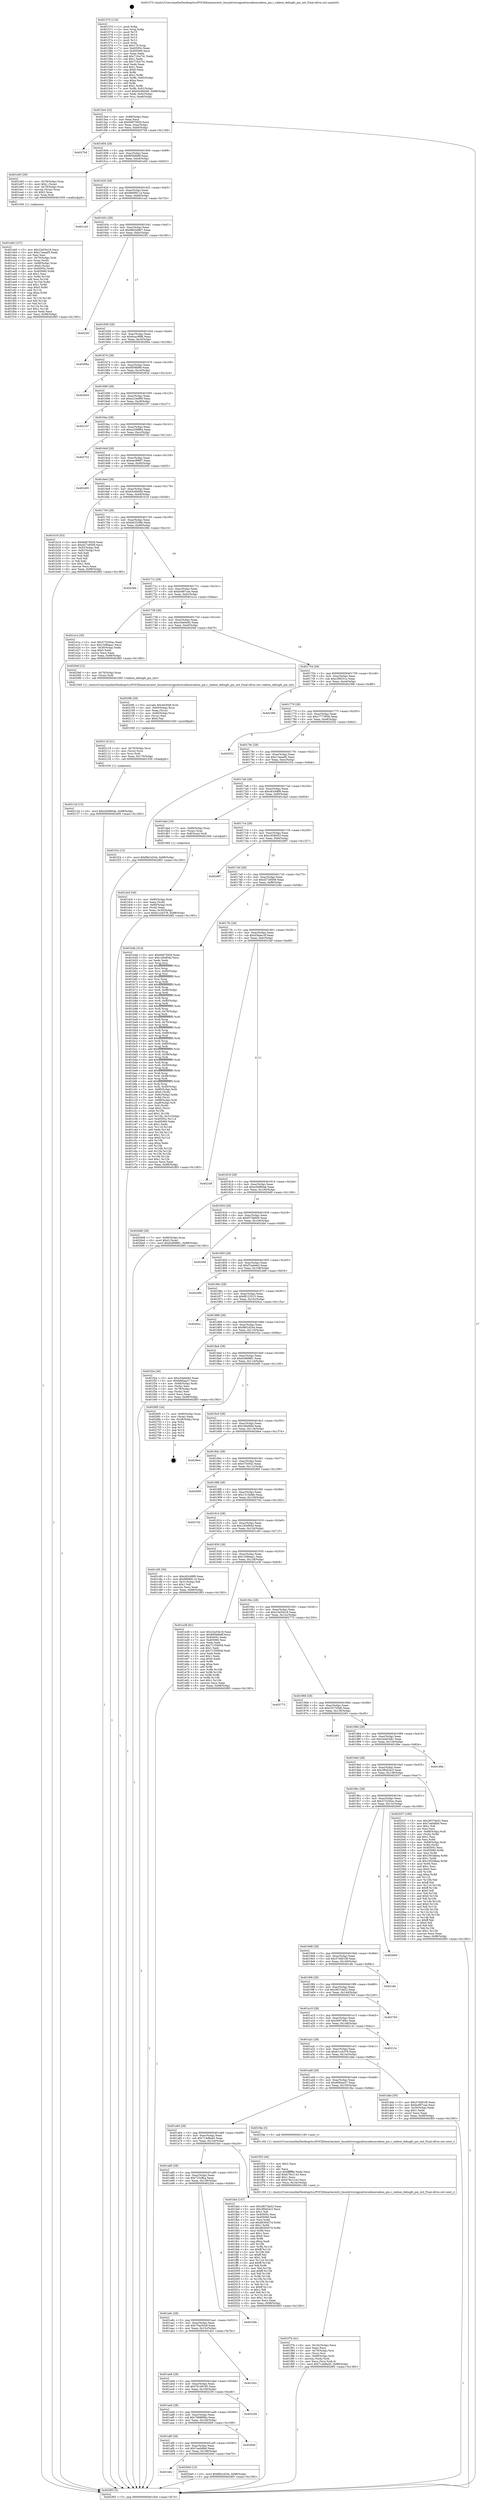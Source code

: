 digraph "0x401570" {
  label = "0x401570 (/mnt/c/Users/mathe/Desktop/tcc/POCII/binaries/extr_linuxdriversgpudrmradeonradeon_pm.c_radeon_debugfs_pm_init_Final-ollvm.out::main(0))"
  labelloc = "t"
  node[shape=record]

  Entry [label="",width=0.3,height=0.3,shape=circle,fillcolor=black,style=filled]
  "0x4015e4" [label="{
     0x4015e4 [32]\l
     | [instrs]\l
     &nbsp;&nbsp;0x4015e4 \<+6\>: mov -0x98(%rbp),%eax\l
     &nbsp;&nbsp;0x4015ea \<+2\>: mov %eax,%ecx\l
     &nbsp;&nbsp;0x4015ec \<+6\>: sub $0x84875929,%ecx\l
     &nbsp;&nbsp;0x4015f2 \<+6\>: mov %eax,-0xac(%rbp)\l
     &nbsp;&nbsp;0x4015f8 \<+6\>: mov %ecx,-0xb0(%rbp)\l
     &nbsp;&nbsp;0x4015fe \<+6\>: je 000000000040270d \<main+0x119d\>\l
  }"]
  "0x40270d" [label="{
     0x40270d\l
  }", style=dashed]
  "0x401604" [label="{
     0x401604 [28]\l
     | [instrs]\l
     &nbsp;&nbsp;0x401604 \<+5\>: jmp 0000000000401609 \<main+0x99\>\l
     &nbsp;&nbsp;0x401609 \<+6\>: mov -0xac(%rbp),%eax\l
     &nbsp;&nbsp;0x40160f \<+5\>: sub $0x895b8b8f,%eax\l
     &nbsp;&nbsp;0x401614 \<+6\>: mov %eax,-0xb4(%rbp)\l
     &nbsp;&nbsp;0x40161a \<+6\>: je 0000000000401e93 \<main+0x923\>\l
  }"]
  Exit [label="",width=0.3,height=0.3,shape=circle,fillcolor=black,style=filled,peripheries=2]
  "0x401e93" [label="{
     0x401e93 [29]\l
     | [instrs]\l
     &nbsp;&nbsp;0x401e93 \<+4\>: mov -0x78(%rbp),%rax\l
     &nbsp;&nbsp;0x401e97 \<+6\>: movl $0x1,(%rax)\l
     &nbsp;&nbsp;0x401e9d \<+4\>: mov -0x78(%rbp),%rax\l
     &nbsp;&nbsp;0x401ea1 \<+3\>: movslq (%rax),%rax\l
     &nbsp;&nbsp;0x401ea4 \<+4\>: shl $0x2,%rax\l
     &nbsp;&nbsp;0x401ea8 \<+3\>: mov %rax,%rdi\l
     &nbsp;&nbsp;0x401eab \<+5\>: call 0000000000401050 \<malloc@plt\>\l
     | [calls]\l
     &nbsp;&nbsp;0x401050 \{1\} (unknown)\l
  }"]
  "0x401620" [label="{
     0x401620 [28]\l
     | [instrs]\l
     &nbsp;&nbsp;0x401620 \<+5\>: jmp 0000000000401625 \<main+0xb5\>\l
     &nbsp;&nbsp;0x401625 \<+6\>: mov -0xac(%rbp),%eax\l
     &nbsp;&nbsp;0x40162b \<+5\>: sub $0x96698114,%eax\l
     &nbsp;&nbsp;0x401630 \<+6\>: mov %eax,-0xb8(%rbp)\l
     &nbsp;&nbsp;0x401636 \<+6\>: je 0000000000401ca3 \<main+0x733\>\l
  }"]
  "0x40212d" [label="{
     0x40212d [15]\l
     | [instrs]\l
     &nbsp;&nbsp;0x40212d \<+10\>: movl $0xe2b960ab,-0x98(%rbp)\l
     &nbsp;&nbsp;0x402137 \<+5\>: jmp 00000000004028f3 \<main+0x1383\>\l
  }"]
  "0x401ca3" [label="{
     0x401ca3\l
  }", style=dashed]
  "0x40163c" [label="{
     0x40163c [28]\l
     | [instrs]\l
     &nbsp;&nbsp;0x40163c \<+5\>: jmp 0000000000401641 \<main+0xd1\>\l
     &nbsp;&nbsp;0x401641 \<+6\>: mov -0xac(%rbp),%eax\l
     &nbsp;&nbsp;0x401647 \<+5\>: sub $0x98d3d907,%eax\l
     &nbsp;&nbsp;0x40164c \<+6\>: mov %eax,-0xbc(%rbp)\l
     &nbsp;&nbsp;0x401652 \<+6\>: je 00000000004025f1 \<main+0x1081\>\l
  }"]
  "0x402118" [label="{
     0x402118 [21]\l
     | [instrs]\l
     &nbsp;&nbsp;0x402118 \<+4\>: mov -0x70(%rbp),%rcx\l
     &nbsp;&nbsp;0x40211c \<+3\>: mov (%rcx),%rcx\l
     &nbsp;&nbsp;0x40211f \<+3\>: mov %rcx,%rdi\l
     &nbsp;&nbsp;0x402122 \<+6\>: mov %eax,-0x170(%rbp)\l
     &nbsp;&nbsp;0x402128 \<+5\>: call 0000000000401030 \<free@plt\>\l
     | [calls]\l
     &nbsp;&nbsp;0x401030 \{1\} (unknown)\l
  }"]
  "0x4025f1" [label="{
     0x4025f1\l
  }", style=dashed]
  "0x401658" [label="{
     0x401658 [28]\l
     | [instrs]\l
     &nbsp;&nbsp;0x401658 \<+5\>: jmp 000000000040165d \<main+0xed\>\l
     &nbsp;&nbsp;0x40165d \<+6\>: mov -0xac(%rbp),%eax\l
     &nbsp;&nbsp;0x401663 \<+5\>: sub $0x9cac9fd8,%eax\l
     &nbsp;&nbsp;0x401668 \<+6\>: mov %eax,-0xc0(%rbp)\l
     &nbsp;&nbsp;0x40166e \<+6\>: je 000000000040266a \<main+0x10fa\>\l
  }"]
  "0x4020fb" [label="{
     0x4020fb [29]\l
     | [instrs]\l
     &nbsp;&nbsp;0x4020fb \<+10\>: movabs $0x4030d6,%rdi\l
     &nbsp;&nbsp;0x402105 \<+4\>: mov -0x60(%rbp),%rcx\l
     &nbsp;&nbsp;0x402109 \<+2\>: mov %eax,(%rcx)\l
     &nbsp;&nbsp;0x40210b \<+4\>: mov -0x60(%rbp),%rcx\l
     &nbsp;&nbsp;0x40210f \<+2\>: mov (%rcx),%esi\l
     &nbsp;&nbsp;0x402111 \<+2\>: mov $0x0,%al\l
     &nbsp;&nbsp;0x402113 \<+5\>: call 0000000000401040 \<printf@plt\>\l
     | [calls]\l
     &nbsp;&nbsp;0x401040 \{1\} (unknown)\l
  }"]
  "0x40266a" [label="{
     0x40266a\l
  }", style=dashed]
  "0x401674" [label="{
     0x401674 [28]\l
     | [instrs]\l
     &nbsp;&nbsp;0x401674 \<+5\>: jmp 0000000000401679 \<main+0x109\>\l
     &nbsp;&nbsp;0x401679 \<+6\>: mov -0xac(%rbp),%eax\l
     &nbsp;&nbsp;0x40167f \<+5\>: sub $0x9f39fd99,%eax\l
     &nbsp;&nbsp;0x401684 \<+6\>: mov %eax,-0xc4(%rbp)\l
     &nbsp;&nbsp;0x40168a \<+6\>: je 0000000000402834 \<main+0x12c4\>\l
  }"]
  "0x401b0c" [label="{
     0x401b0c\l
  }", style=dashed]
  "0x402834" [label="{
     0x402834\l
  }", style=dashed]
  "0x401690" [label="{
     0x401690 [28]\l
     | [instrs]\l
     &nbsp;&nbsp;0x401690 \<+5\>: jmp 0000000000401695 \<main+0x125\>\l
     &nbsp;&nbsp;0x401695 \<+6\>: mov -0xac(%rbp),%eax\l
     &nbsp;&nbsp;0x40169b \<+5\>: sub $0xa21bef99,%eax\l
     &nbsp;&nbsp;0x4016a0 \<+6\>: mov %eax,-0xc8(%rbp)\l
     &nbsp;&nbsp;0x4016a6 \<+6\>: je 0000000000402197 \<main+0xc27\>\l
  }"]
  "0x4020e0" [label="{
     0x4020e0 [15]\l
     | [instrs]\l
     &nbsp;&nbsp;0x4020e0 \<+10\>: movl $0xf8d1d244,-0x98(%rbp)\l
     &nbsp;&nbsp;0x4020ea \<+5\>: jmp 00000000004028f3 \<main+0x1383\>\l
  }"]
  "0x402197" [label="{
     0x402197\l
  }", style=dashed]
  "0x4016ac" [label="{
     0x4016ac [28]\l
     | [instrs]\l
     &nbsp;&nbsp;0x4016ac \<+5\>: jmp 00000000004016b1 \<main+0x141\>\l
     &nbsp;&nbsp;0x4016b1 \<+6\>: mov -0xac(%rbp),%eax\l
     &nbsp;&nbsp;0x4016b7 \<+5\>: sub $0xa2268f64,%eax\l
     &nbsp;&nbsp;0x4016bc \<+6\>: mov %eax,-0xcc(%rbp)\l
     &nbsp;&nbsp;0x4016c2 \<+6\>: je 0000000000402752 \<main+0x11e2\>\l
  }"]
  "0x401af0" [label="{
     0x401af0 [28]\l
     | [instrs]\l
     &nbsp;&nbsp;0x401af0 \<+5\>: jmp 0000000000401af5 \<main+0x585\>\l
     &nbsp;&nbsp;0x401af5 \<+6\>: mov -0xac(%rbp),%eax\l
     &nbsp;&nbsp;0x401afb \<+5\>: sub $0x7ea0dfa9,%eax\l
     &nbsp;&nbsp;0x401b00 \<+6\>: mov %eax,-0x168(%rbp)\l
     &nbsp;&nbsp;0x401b06 \<+6\>: je 00000000004020e0 \<main+0xb70\>\l
  }"]
  "0x402752" [label="{
     0x402752\l
  }", style=dashed]
  "0x4016c8" [label="{
     0x4016c8 [28]\l
     | [instrs]\l
     &nbsp;&nbsp;0x4016c8 \<+5\>: jmp 00000000004016cd \<main+0x15d\>\l
     &nbsp;&nbsp;0x4016cd \<+6\>: mov -0xac(%rbp),%eax\l
     &nbsp;&nbsp;0x4016d3 \<+5\>: sub $0xaecf6897,%eax\l
     &nbsp;&nbsp;0x4016d8 \<+6\>: mov %eax,-0xd0(%rbp)\l
     &nbsp;&nbsp;0x4016de \<+6\>: je 0000000000402495 \<main+0xf25\>\l
  }"]
  "0x40260f" [label="{
     0x40260f\l
  }", style=dashed]
  "0x402495" [label="{
     0x402495\l
  }", style=dashed]
  "0x4016e4" [label="{
     0x4016e4 [28]\l
     | [instrs]\l
     &nbsp;&nbsp;0x4016e4 \<+5\>: jmp 00000000004016e9 \<main+0x179\>\l
     &nbsp;&nbsp;0x4016e9 \<+6\>: mov -0xac(%rbp),%eax\l
     &nbsp;&nbsp;0x4016ef \<+5\>: sub $0xb5c6b0d0,%eax\l
     &nbsp;&nbsp;0x4016f4 \<+6\>: mov %eax,-0xd4(%rbp)\l
     &nbsp;&nbsp;0x4016fa \<+6\>: je 0000000000401b16 \<main+0x5a6\>\l
  }"]
  "0x401ad4" [label="{
     0x401ad4 [28]\l
     | [instrs]\l
     &nbsp;&nbsp;0x401ad4 \<+5\>: jmp 0000000000401ad9 \<main+0x569\>\l
     &nbsp;&nbsp;0x401ad9 \<+6\>: mov -0xac(%rbp),%eax\l
     &nbsp;&nbsp;0x401adf \<+5\>: sub $0x7668890a,%eax\l
     &nbsp;&nbsp;0x401ae4 \<+6\>: mov %eax,-0x164(%rbp)\l
     &nbsp;&nbsp;0x401aea \<+6\>: je 000000000040260f \<main+0x109f\>\l
  }"]
  "0x401b16" [label="{
     0x401b16 [53]\l
     | [instrs]\l
     &nbsp;&nbsp;0x401b16 \<+5\>: mov $0x84875929,%eax\l
     &nbsp;&nbsp;0x401b1b \<+5\>: mov $0xd2728509,%ecx\l
     &nbsp;&nbsp;0x401b20 \<+6\>: mov -0x92(%rbp),%dl\l
     &nbsp;&nbsp;0x401b26 \<+7\>: mov -0x91(%rbp),%sil\l
     &nbsp;&nbsp;0x401b2d \<+3\>: mov %dl,%dil\l
     &nbsp;&nbsp;0x401b30 \<+3\>: and %sil,%dil\l
     &nbsp;&nbsp;0x401b33 \<+3\>: xor %sil,%dl\l
     &nbsp;&nbsp;0x401b36 \<+3\>: or %dl,%dil\l
     &nbsp;&nbsp;0x401b39 \<+4\>: test $0x1,%dil\l
     &nbsp;&nbsp;0x401b3d \<+3\>: cmovne %ecx,%eax\l
     &nbsp;&nbsp;0x401b40 \<+6\>: mov %eax,-0x98(%rbp)\l
     &nbsp;&nbsp;0x401b46 \<+5\>: jmp 00000000004028f3 \<main+0x1383\>\l
  }"]
  "0x401700" [label="{
     0x401700 [28]\l
     | [instrs]\l
     &nbsp;&nbsp;0x401700 \<+5\>: jmp 0000000000401705 \<main+0x195\>\l
     &nbsp;&nbsp;0x401705 \<+6\>: mov -0xac(%rbp),%eax\l
     &nbsp;&nbsp;0x40170b \<+5\>: sub $0xb63329fe,%eax\l
     &nbsp;&nbsp;0x401710 \<+6\>: mov %eax,-0xd8(%rbp)\l
     &nbsp;&nbsp;0x401716 \<+6\>: je 0000000000402384 \<main+0xe14\>\l
  }"]
  "0x4028f3" [label="{
     0x4028f3 [5]\l
     | [instrs]\l
     &nbsp;&nbsp;0x4028f3 \<+5\>: jmp 00000000004015e4 \<main+0x74\>\l
  }"]
  "0x401570" [label="{
     0x401570 [116]\l
     | [instrs]\l
     &nbsp;&nbsp;0x401570 \<+1\>: push %rbp\l
     &nbsp;&nbsp;0x401571 \<+3\>: mov %rsp,%rbp\l
     &nbsp;&nbsp;0x401574 \<+2\>: push %r15\l
     &nbsp;&nbsp;0x401576 \<+2\>: push %r14\l
     &nbsp;&nbsp;0x401578 \<+2\>: push %r13\l
     &nbsp;&nbsp;0x40157a \<+2\>: push %r12\l
     &nbsp;&nbsp;0x40157c \<+1\>: push %rbx\l
     &nbsp;&nbsp;0x40157d \<+7\>: sub $0x178,%rsp\l
     &nbsp;&nbsp;0x401584 \<+7\>: mov 0x40505c,%eax\l
     &nbsp;&nbsp;0x40158b \<+7\>: mov 0x405060,%ecx\l
     &nbsp;&nbsp;0x401592 \<+2\>: mov %eax,%edx\l
     &nbsp;&nbsp;0x401594 \<+6\>: add $0x71fce741,%edx\l
     &nbsp;&nbsp;0x40159a \<+3\>: sub $0x1,%edx\l
     &nbsp;&nbsp;0x40159d \<+6\>: sub $0x71fce741,%edx\l
     &nbsp;&nbsp;0x4015a3 \<+3\>: imul %edx,%eax\l
     &nbsp;&nbsp;0x4015a6 \<+3\>: and $0x1,%eax\l
     &nbsp;&nbsp;0x4015a9 \<+3\>: cmp $0x0,%eax\l
     &nbsp;&nbsp;0x4015ac \<+4\>: sete %r8b\l
     &nbsp;&nbsp;0x4015b0 \<+4\>: and $0x1,%r8b\l
     &nbsp;&nbsp;0x4015b4 \<+7\>: mov %r8b,-0x92(%rbp)\l
     &nbsp;&nbsp;0x4015bb \<+3\>: cmp $0xa,%ecx\l
     &nbsp;&nbsp;0x4015be \<+4\>: setl %r8b\l
     &nbsp;&nbsp;0x4015c2 \<+4\>: and $0x1,%r8b\l
     &nbsp;&nbsp;0x4015c6 \<+7\>: mov %r8b,-0x91(%rbp)\l
     &nbsp;&nbsp;0x4015cd \<+10\>: movl $0xb5c6b0d0,-0x98(%rbp)\l
     &nbsp;&nbsp;0x4015d7 \<+6\>: mov %edi,-0x9c(%rbp)\l
     &nbsp;&nbsp;0x4015dd \<+7\>: mov %rsi,-0xa8(%rbp)\l
  }"]
  "0x402256" [label="{
     0x402256\l
  }", style=dashed]
  "0x402384" [label="{
     0x402384\l
  }", style=dashed]
  "0x40171c" [label="{
     0x40171c [28]\l
     | [instrs]\l
     &nbsp;&nbsp;0x40171c \<+5\>: jmp 0000000000401721 \<main+0x1b1\>\l
     &nbsp;&nbsp;0x401721 \<+6\>: mov -0xac(%rbp),%eax\l
     &nbsp;&nbsp;0x401727 \<+5\>: sub $0xbc897cae,%eax\l
     &nbsp;&nbsp;0x40172c \<+6\>: mov %eax,-0xdc(%rbp)\l
     &nbsp;&nbsp;0x401732 \<+6\>: je 0000000000401e1a \<main+0x8aa\>\l
  }"]
  "0x401ab8" [label="{
     0x401ab8 [28]\l
     | [instrs]\l
     &nbsp;&nbsp;0x401ab8 \<+5\>: jmp 0000000000401abd \<main+0x54d\>\l
     &nbsp;&nbsp;0x401abd \<+6\>: mov -0xac(%rbp),%eax\l
     &nbsp;&nbsp;0x401ac3 \<+5\>: sub $0x76148185,%eax\l
     &nbsp;&nbsp;0x401ac8 \<+6\>: mov %eax,-0x160(%rbp)\l
     &nbsp;&nbsp;0x401ace \<+6\>: je 0000000000402256 \<main+0xce6\>\l
  }"]
  "0x401e1a" [label="{
     0x401e1a [30]\l
     | [instrs]\l
     &nbsp;&nbsp;0x401e1a \<+5\>: mov $0x373245ac,%eax\l
     &nbsp;&nbsp;0x401e1f \<+5\>: mov $0x1508aea1,%ecx\l
     &nbsp;&nbsp;0x401e24 \<+3\>: mov -0x30(%rbp),%edx\l
     &nbsp;&nbsp;0x401e27 \<+3\>: cmp $0x0,%edx\l
     &nbsp;&nbsp;0x401e2a \<+3\>: cmove %ecx,%eax\l
     &nbsp;&nbsp;0x401e2d \<+6\>: mov %eax,-0x98(%rbp)\l
     &nbsp;&nbsp;0x401e33 \<+5\>: jmp 00000000004028f3 \<main+0x1383\>\l
  }"]
  "0x401738" [label="{
     0x401738 [28]\l
     | [instrs]\l
     &nbsp;&nbsp;0x401738 \<+5\>: jmp 000000000040173d \<main+0x1cd\>\l
     &nbsp;&nbsp;0x40173d \<+6\>: mov -0xac(%rbp),%eax\l
     &nbsp;&nbsp;0x401743 \<+5\>: sub $0xc04e0e92,%eax\l
     &nbsp;&nbsp;0x401748 \<+6\>: mov %eax,-0xe0(%rbp)\l
     &nbsp;&nbsp;0x40174e \<+6\>: je 00000000004020ef \<main+0xb7f\>\l
  }"]
  "0x401d2c" [label="{
     0x401d2c\l
  }", style=dashed]
  "0x4020ef" [label="{
     0x4020ef [12]\l
     | [instrs]\l
     &nbsp;&nbsp;0x4020ef \<+4\>: mov -0x70(%rbp),%rax\l
     &nbsp;&nbsp;0x4020f3 \<+3\>: mov (%rax),%rdi\l
     &nbsp;&nbsp;0x4020f6 \<+5\>: call 0000000000401560 \<radeon_debugfs_pm_init\>\l
     | [calls]\l
     &nbsp;&nbsp;0x401560 \{1\} (/mnt/c/Users/mathe/Desktop/tcc/POCII/binaries/extr_linuxdriversgpudrmradeonradeon_pm.c_radeon_debugfs_pm_init_Final-ollvm.out::radeon_debugfs_pm_init)\l
  }"]
  "0x401754" [label="{
     0x401754 [28]\l
     | [instrs]\l
     &nbsp;&nbsp;0x401754 \<+5\>: jmp 0000000000401759 \<main+0x1e9\>\l
     &nbsp;&nbsp;0x401759 \<+6\>: mov -0xac(%rbp),%eax\l
     &nbsp;&nbsp;0x40175f \<+5\>: sub $0xc3f9251a,%eax\l
     &nbsp;&nbsp;0x401764 \<+6\>: mov %eax,-0xe4(%rbp)\l
     &nbsp;&nbsp;0x40176a \<+6\>: je 0000000000402366 \<main+0xdf6\>\l
  }"]
  "0x401a9c" [label="{
     0x401a9c [28]\l
     | [instrs]\l
     &nbsp;&nbsp;0x401a9c \<+5\>: jmp 0000000000401aa1 \<main+0x531\>\l
     &nbsp;&nbsp;0x401aa1 \<+6\>: mov -0xac(%rbp),%eax\l
     &nbsp;&nbsp;0x401aa7 \<+5\>: sub $0x75ac02c8,%eax\l
     &nbsp;&nbsp;0x401aac \<+6\>: mov %eax,-0x15c(%rbp)\l
     &nbsp;&nbsp;0x401ab2 \<+6\>: je 0000000000401d2c \<main+0x7bc\>\l
  }"]
  "0x402366" [label="{
     0x402366\l
  }", style=dashed]
  "0x401770" [label="{
     0x401770 [28]\l
     | [instrs]\l
     &nbsp;&nbsp;0x401770 \<+5\>: jmp 0000000000401775 \<main+0x205\>\l
     &nbsp;&nbsp;0x401775 \<+6\>: mov -0xac(%rbp),%eax\l
     &nbsp;&nbsp;0x40177b \<+5\>: sub $0xc7773956,%eax\l
     &nbsp;&nbsp;0x401780 \<+6\>: mov %eax,-0xe8(%rbp)\l
     &nbsp;&nbsp;0x401786 \<+6\>: je 0000000000402552 \<main+0xfe2\>\l
  }"]
  "0x4022bb" [label="{
     0x4022bb\l
  }", style=dashed]
  "0x402552" [label="{
     0x402552\l
  }", style=dashed]
  "0x40178c" [label="{
     0x40178c [28]\l
     | [instrs]\l
     &nbsp;&nbsp;0x40178c \<+5\>: jmp 0000000000401791 \<main+0x221\>\l
     &nbsp;&nbsp;0x401791 \<+6\>: mov -0xac(%rbp),%eax\l
     &nbsp;&nbsp;0x401797 \<+5\>: sub $0xc7aeaaf5,%eax\l
     &nbsp;&nbsp;0x40179c \<+6\>: mov %eax,-0xec(%rbp)\l
     &nbsp;&nbsp;0x4017a2 \<+6\>: je 0000000000401f1b \<main+0x9ab\>\l
  }"]
  "0x401a80" [label="{
     0x401a80 [28]\l
     | [instrs]\l
     &nbsp;&nbsp;0x401a80 \<+5\>: jmp 0000000000401a85 \<main+0x515\>\l
     &nbsp;&nbsp;0x401a85 \<+6\>: mov -0xac(%rbp),%eax\l
     &nbsp;&nbsp;0x401a8b \<+5\>: sub $0x723cffca,%eax\l
     &nbsp;&nbsp;0x401a90 \<+6\>: mov %eax,-0x158(%rbp)\l
     &nbsp;&nbsp;0x401a96 \<+6\>: je 00000000004022bb \<main+0xd4b\>\l
  }"]
  "0x401f1b" [label="{
     0x401f1b [15]\l
     | [instrs]\l
     &nbsp;&nbsp;0x401f1b \<+10\>: movl $0xf8d1d244,-0x98(%rbp)\l
     &nbsp;&nbsp;0x401f25 \<+5\>: jmp 00000000004028f3 \<main+0x1383\>\l
  }"]
  "0x4017a8" [label="{
     0x4017a8 [28]\l
     | [instrs]\l
     &nbsp;&nbsp;0x4017a8 \<+5\>: jmp 00000000004017ad \<main+0x23d\>\l
     &nbsp;&nbsp;0x4017ad \<+6\>: mov -0xac(%rbp),%eax\l
     &nbsp;&nbsp;0x4017b3 \<+5\>: sub $0xc83c68f9,%eax\l
     &nbsp;&nbsp;0x4017b8 \<+6\>: mov %eax,-0xf0(%rbp)\l
     &nbsp;&nbsp;0x4017be \<+6\>: je 0000000000401dad \<main+0x83d\>\l
  }"]
  "0x401fa4" [label="{
     0x401fa4 [147]\l
     | [instrs]\l
     &nbsp;&nbsp;0x401fa4 \<+5\>: mov $0x3837da52,%eax\l
     &nbsp;&nbsp;0x401fa9 \<+5\>: mov $0x2f0d24c3,%ecx\l
     &nbsp;&nbsp;0x401fae \<+2\>: mov $0x1,%dl\l
     &nbsp;&nbsp;0x401fb0 \<+7\>: mov 0x40505c,%esi\l
     &nbsp;&nbsp;0x401fb7 \<+7\>: mov 0x405060,%edi\l
     &nbsp;&nbsp;0x401fbe \<+3\>: mov %esi,%r8d\l
     &nbsp;&nbsp;0x401fc1 \<+7\>: sub $0xd630457d,%r8d\l
     &nbsp;&nbsp;0x401fc8 \<+4\>: sub $0x1,%r8d\l
     &nbsp;&nbsp;0x401fcc \<+7\>: add $0xd630457d,%r8d\l
     &nbsp;&nbsp;0x401fd3 \<+4\>: imul %r8d,%esi\l
     &nbsp;&nbsp;0x401fd7 \<+3\>: and $0x1,%esi\l
     &nbsp;&nbsp;0x401fda \<+3\>: cmp $0x0,%esi\l
     &nbsp;&nbsp;0x401fdd \<+4\>: sete %r9b\l
     &nbsp;&nbsp;0x401fe1 \<+3\>: cmp $0xa,%edi\l
     &nbsp;&nbsp;0x401fe4 \<+4\>: setl %r10b\l
     &nbsp;&nbsp;0x401fe8 \<+3\>: mov %r9b,%r11b\l
     &nbsp;&nbsp;0x401feb \<+4\>: xor $0xff,%r11b\l
     &nbsp;&nbsp;0x401fef \<+3\>: mov %r10b,%bl\l
     &nbsp;&nbsp;0x401ff2 \<+3\>: xor $0xff,%bl\l
     &nbsp;&nbsp;0x401ff5 \<+3\>: xor $0x1,%dl\l
     &nbsp;&nbsp;0x401ff8 \<+3\>: mov %r11b,%r14b\l
     &nbsp;&nbsp;0x401ffb \<+4\>: and $0xff,%r14b\l
     &nbsp;&nbsp;0x401fff \<+3\>: and %dl,%r9b\l
     &nbsp;&nbsp;0x402002 \<+3\>: mov %bl,%r15b\l
     &nbsp;&nbsp;0x402005 \<+4\>: and $0xff,%r15b\l
     &nbsp;&nbsp;0x402009 \<+3\>: and %dl,%r10b\l
     &nbsp;&nbsp;0x40200c \<+3\>: or %r9b,%r14b\l
     &nbsp;&nbsp;0x40200f \<+3\>: or %r10b,%r15b\l
     &nbsp;&nbsp;0x402012 \<+3\>: xor %r15b,%r14b\l
     &nbsp;&nbsp;0x402015 \<+3\>: or %bl,%r11b\l
     &nbsp;&nbsp;0x402018 \<+4\>: xor $0xff,%r11b\l
     &nbsp;&nbsp;0x40201c \<+3\>: or $0x1,%dl\l
     &nbsp;&nbsp;0x40201f \<+3\>: and %dl,%r11b\l
     &nbsp;&nbsp;0x402022 \<+3\>: or %r11b,%r14b\l
     &nbsp;&nbsp;0x402025 \<+4\>: test $0x1,%r14b\l
     &nbsp;&nbsp;0x402029 \<+3\>: cmovne %ecx,%eax\l
     &nbsp;&nbsp;0x40202c \<+6\>: mov %eax,-0x98(%rbp)\l
     &nbsp;&nbsp;0x402032 \<+5\>: jmp 00000000004028f3 \<main+0x1383\>\l
  }"]
  "0x401dad" [label="{
     0x401dad [19]\l
     | [instrs]\l
     &nbsp;&nbsp;0x401dad \<+7\>: mov -0x88(%rbp),%rax\l
     &nbsp;&nbsp;0x401db4 \<+3\>: mov (%rax),%rax\l
     &nbsp;&nbsp;0x401db7 \<+4\>: mov 0x8(%rax),%rdi\l
     &nbsp;&nbsp;0x401dbb \<+5\>: call 0000000000401060 \<atoi@plt\>\l
     | [calls]\l
     &nbsp;&nbsp;0x401060 \{1\} (unknown)\l
  }"]
  "0x4017c4" [label="{
     0x4017c4 [28]\l
     | [instrs]\l
     &nbsp;&nbsp;0x4017c4 \<+5\>: jmp 00000000004017c9 \<main+0x259\>\l
     &nbsp;&nbsp;0x4017c9 \<+6\>: mov -0xac(%rbp),%eax\l
     &nbsp;&nbsp;0x4017cf \<+5\>: sub $0xcc63b053,%eax\l
     &nbsp;&nbsp;0x4017d4 \<+6\>: mov %eax,-0xf4(%rbp)\l
     &nbsp;&nbsp;0x4017da \<+6\>: je 0000000000402897 \<main+0x1327\>\l
  }"]
  "0x401f7b" [label="{
     0x401f7b [41]\l
     | [instrs]\l
     &nbsp;&nbsp;0x401f7b \<+6\>: mov -0x16c(%rbp),%ecx\l
     &nbsp;&nbsp;0x401f81 \<+3\>: imul %eax,%ecx\l
     &nbsp;&nbsp;0x401f84 \<+4\>: mov -0x70(%rbp),%rsi\l
     &nbsp;&nbsp;0x401f88 \<+3\>: mov (%rsi),%rsi\l
     &nbsp;&nbsp;0x401f8b \<+4\>: mov -0x68(%rbp),%rdi\l
     &nbsp;&nbsp;0x401f8f \<+3\>: movslq (%rdi),%rdi\l
     &nbsp;&nbsp;0x401f92 \<+3\>: mov %ecx,(%rsi,%rdi,4)\l
     &nbsp;&nbsp;0x401f95 \<+10\>: movl $0x714d8a45,-0x98(%rbp)\l
     &nbsp;&nbsp;0x401f9f \<+5\>: jmp 00000000004028f3 \<main+0x1383\>\l
  }"]
  "0x402897" [label="{
     0x402897\l
  }", style=dashed]
  "0x4017e0" [label="{
     0x4017e0 [28]\l
     | [instrs]\l
     &nbsp;&nbsp;0x4017e0 \<+5\>: jmp 00000000004017e5 \<main+0x275\>\l
     &nbsp;&nbsp;0x4017e5 \<+6\>: mov -0xac(%rbp),%eax\l
     &nbsp;&nbsp;0x4017eb \<+5\>: sub $0xd2728509,%eax\l
     &nbsp;&nbsp;0x4017f0 \<+6\>: mov %eax,-0xf8(%rbp)\l
     &nbsp;&nbsp;0x4017f6 \<+6\>: je 0000000000401b4b \<main+0x5db\>\l
  }"]
  "0x401f53" [label="{
     0x401f53 [40]\l
     | [instrs]\l
     &nbsp;&nbsp;0x401f53 \<+5\>: mov $0x2,%ecx\l
     &nbsp;&nbsp;0x401f58 \<+1\>: cltd\l
     &nbsp;&nbsp;0x401f59 \<+2\>: idiv %ecx\l
     &nbsp;&nbsp;0x401f5b \<+6\>: imul $0xfffffffe,%edx,%ecx\l
     &nbsp;&nbsp;0x401f61 \<+6\>: add $0xb78c2143,%ecx\l
     &nbsp;&nbsp;0x401f67 \<+3\>: add $0x1,%ecx\l
     &nbsp;&nbsp;0x401f6a \<+6\>: sub $0xb78c2143,%ecx\l
     &nbsp;&nbsp;0x401f70 \<+6\>: mov %ecx,-0x16c(%rbp)\l
     &nbsp;&nbsp;0x401f76 \<+5\>: call 0000000000401160 \<next_i\>\l
     | [calls]\l
     &nbsp;&nbsp;0x401160 \{1\} (/mnt/c/Users/mathe/Desktop/tcc/POCII/binaries/extr_linuxdriversgpudrmradeonradeon_pm.c_radeon_debugfs_pm_init_Final-ollvm.out::next_i)\l
  }"]
  "0x401b4b" [label="{
     0x401b4b [314]\l
     | [instrs]\l
     &nbsp;&nbsp;0x401b4b \<+5\>: mov $0x84875929,%eax\l
     &nbsp;&nbsp;0x401b50 \<+5\>: mov $0x145ef04d,%ecx\l
     &nbsp;&nbsp;0x401b55 \<+2\>: xor %edx,%edx\l
     &nbsp;&nbsp;0x401b57 \<+3\>: mov %rsp,%rsi\l
     &nbsp;&nbsp;0x401b5a \<+4\>: add $0xfffffffffffffff0,%rsi\l
     &nbsp;&nbsp;0x401b5e \<+3\>: mov %rsi,%rsp\l
     &nbsp;&nbsp;0x401b61 \<+7\>: mov %rsi,-0x90(%rbp)\l
     &nbsp;&nbsp;0x401b68 \<+3\>: mov %rsp,%rsi\l
     &nbsp;&nbsp;0x401b6b \<+4\>: add $0xfffffffffffffff0,%rsi\l
     &nbsp;&nbsp;0x401b6f \<+3\>: mov %rsi,%rsp\l
     &nbsp;&nbsp;0x401b72 \<+3\>: mov %rsp,%rdi\l
     &nbsp;&nbsp;0x401b75 \<+4\>: add $0xfffffffffffffff0,%rdi\l
     &nbsp;&nbsp;0x401b79 \<+3\>: mov %rdi,%rsp\l
     &nbsp;&nbsp;0x401b7c \<+7\>: mov %rdi,-0x88(%rbp)\l
     &nbsp;&nbsp;0x401b83 \<+3\>: mov %rsp,%rdi\l
     &nbsp;&nbsp;0x401b86 \<+4\>: add $0xfffffffffffffff0,%rdi\l
     &nbsp;&nbsp;0x401b8a \<+3\>: mov %rdi,%rsp\l
     &nbsp;&nbsp;0x401b8d \<+4\>: mov %rdi,-0x80(%rbp)\l
     &nbsp;&nbsp;0x401b91 \<+3\>: mov %rsp,%rdi\l
     &nbsp;&nbsp;0x401b94 \<+4\>: add $0xfffffffffffffff0,%rdi\l
     &nbsp;&nbsp;0x401b98 \<+3\>: mov %rdi,%rsp\l
     &nbsp;&nbsp;0x401b9b \<+4\>: mov %rdi,-0x78(%rbp)\l
     &nbsp;&nbsp;0x401b9f \<+3\>: mov %rsp,%rdi\l
     &nbsp;&nbsp;0x401ba2 \<+4\>: add $0xfffffffffffffff0,%rdi\l
     &nbsp;&nbsp;0x401ba6 \<+3\>: mov %rdi,%rsp\l
     &nbsp;&nbsp;0x401ba9 \<+4\>: mov %rdi,-0x70(%rbp)\l
     &nbsp;&nbsp;0x401bad \<+3\>: mov %rsp,%rdi\l
     &nbsp;&nbsp;0x401bb0 \<+4\>: add $0xfffffffffffffff0,%rdi\l
     &nbsp;&nbsp;0x401bb4 \<+3\>: mov %rdi,%rsp\l
     &nbsp;&nbsp;0x401bb7 \<+4\>: mov %rdi,-0x68(%rbp)\l
     &nbsp;&nbsp;0x401bbb \<+3\>: mov %rsp,%rdi\l
     &nbsp;&nbsp;0x401bbe \<+4\>: add $0xfffffffffffffff0,%rdi\l
     &nbsp;&nbsp;0x401bc2 \<+3\>: mov %rdi,%rsp\l
     &nbsp;&nbsp;0x401bc5 \<+4\>: mov %rdi,-0x60(%rbp)\l
     &nbsp;&nbsp;0x401bc9 \<+3\>: mov %rsp,%rdi\l
     &nbsp;&nbsp;0x401bcc \<+4\>: add $0xfffffffffffffff0,%rdi\l
     &nbsp;&nbsp;0x401bd0 \<+3\>: mov %rdi,%rsp\l
     &nbsp;&nbsp;0x401bd3 \<+4\>: mov %rdi,-0x58(%rbp)\l
     &nbsp;&nbsp;0x401bd7 \<+3\>: mov %rsp,%rdi\l
     &nbsp;&nbsp;0x401bda \<+4\>: add $0xfffffffffffffff0,%rdi\l
     &nbsp;&nbsp;0x401bde \<+3\>: mov %rdi,%rsp\l
     &nbsp;&nbsp;0x401be1 \<+4\>: mov %rdi,-0x50(%rbp)\l
     &nbsp;&nbsp;0x401be5 \<+3\>: mov %rsp,%rdi\l
     &nbsp;&nbsp;0x401be8 \<+4\>: add $0xfffffffffffffff0,%rdi\l
     &nbsp;&nbsp;0x401bec \<+3\>: mov %rdi,%rsp\l
     &nbsp;&nbsp;0x401bef \<+4\>: mov %rdi,-0x48(%rbp)\l
     &nbsp;&nbsp;0x401bf3 \<+3\>: mov %rsp,%rdi\l
     &nbsp;&nbsp;0x401bf6 \<+4\>: add $0xfffffffffffffff0,%rdi\l
     &nbsp;&nbsp;0x401bfa \<+3\>: mov %rdi,%rsp\l
     &nbsp;&nbsp;0x401bfd \<+4\>: mov %rdi,-0x40(%rbp)\l
     &nbsp;&nbsp;0x401c01 \<+7\>: mov -0x90(%rbp),%rdi\l
     &nbsp;&nbsp;0x401c08 \<+6\>: movl $0x0,(%rdi)\l
     &nbsp;&nbsp;0x401c0e \<+7\>: mov -0x9c(%rbp),%r8d\l
     &nbsp;&nbsp;0x401c15 \<+3\>: mov %r8d,(%rsi)\l
     &nbsp;&nbsp;0x401c18 \<+7\>: mov -0x88(%rbp),%rdi\l
     &nbsp;&nbsp;0x401c1f \<+7\>: mov -0xa8(%rbp),%r9\l
     &nbsp;&nbsp;0x401c26 \<+3\>: mov %r9,(%rdi)\l
     &nbsp;&nbsp;0x401c29 \<+3\>: cmpl $0x2,(%rsi)\l
     &nbsp;&nbsp;0x401c2c \<+4\>: setne %r10b\l
     &nbsp;&nbsp;0x401c30 \<+4\>: and $0x1,%r10b\l
     &nbsp;&nbsp;0x401c34 \<+4\>: mov %r10b,-0x31(%rbp)\l
     &nbsp;&nbsp;0x401c38 \<+8\>: mov 0x40505c,%r11d\l
     &nbsp;&nbsp;0x401c40 \<+7\>: mov 0x405060,%ebx\l
     &nbsp;&nbsp;0x401c47 \<+3\>: sub $0x1,%edx\l
     &nbsp;&nbsp;0x401c4a \<+3\>: mov %r11d,%r14d\l
     &nbsp;&nbsp;0x401c4d \<+3\>: add %edx,%r14d\l
     &nbsp;&nbsp;0x401c50 \<+4\>: imul %r14d,%r11d\l
     &nbsp;&nbsp;0x401c54 \<+4\>: and $0x1,%r11d\l
     &nbsp;&nbsp;0x401c58 \<+4\>: cmp $0x0,%r11d\l
     &nbsp;&nbsp;0x401c5c \<+4\>: sete %r10b\l
     &nbsp;&nbsp;0x401c60 \<+3\>: cmp $0xa,%ebx\l
     &nbsp;&nbsp;0x401c63 \<+4\>: setl %r15b\l
     &nbsp;&nbsp;0x401c67 \<+3\>: mov %r10b,%r12b\l
     &nbsp;&nbsp;0x401c6a \<+3\>: and %r15b,%r12b\l
     &nbsp;&nbsp;0x401c6d \<+3\>: xor %r15b,%r10b\l
     &nbsp;&nbsp;0x401c70 \<+3\>: or %r10b,%r12b\l
     &nbsp;&nbsp;0x401c73 \<+4\>: test $0x1,%r12b\l
     &nbsp;&nbsp;0x401c77 \<+3\>: cmovne %ecx,%eax\l
     &nbsp;&nbsp;0x401c7a \<+6\>: mov %eax,-0x98(%rbp)\l
     &nbsp;&nbsp;0x401c80 \<+5\>: jmp 00000000004028f3 \<main+0x1383\>\l
  }"]
  "0x4017fc" [label="{
     0x4017fc [28]\l
     | [instrs]\l
     &nbsp;&nbsp;0x4017fc \<+5\>: jmp 0000000000401801 \<main+0x291\>\l
     &nbsp;&nbsp;0x401801 \<+6\>: mov -0xac(%rbp),%eax\l
     &nbsp;&nbsp;0x401807 \<+5\>: sub $0xd3baec3f,%eax\l
     &nbsp;&nbsp;0x40180c \<+6\>: mov %eax,-0xfc(%rbp)\l
     &nbsp;&nbsp;0x401812 \<+6\>: je 00000000004023df \<main+0xe6f\>\l
  }"]
  "0x401a64" [label="{
     0x401a64 [28]\l
     | [instrs]\l
     &nbsp;&nbsp;0x401a64 \<+5\>: jmp 0000000000401a69 \<main+0x4f9\>\l
     &nbsp;&nbsp;0x401a69 \<+6\>: mov -0xac(%rbp),%eax\l
     &nbsp;&nbsp;0x401a6f \<+5\>: sub $0x714d8a45,%eax\l
     &nbsp;&nbsp;0x401a74 \<+6\>: mov %eax,-0x154(%rbp)\l
     &nbsp;&nbsp;0x401a7a \<+6\>: je 0000000000401fa4 \<main+0xa34\>\l
  }"]
  "0x401f4e" [label="{
     0x401f4e [5]\l
     | [instrs]\l
     &nbsp;&nbsp;0x401f4e \<+5\>: call 0000000000401160 \<next_i\>\l
     | [calls]\l
     &nbsp;&nbsp;0x401160 \{1\} (/mnt/c/Users/mathe/Desktop/tcc/POCII/binaries/extr_linuxdriversgpudrmradeonradeon_pm.c_radeon_debugfs_pm_init_Final-ollvm.out::next_i)\l
  }"]
  "0x4023df" [label="{
     0x4023df\l
  }", style=dashed]
  "0x401818" [label="{
     0x401818 [28]\l
     | [instrs]\l
     &nbsp;&nbsp;0x401818 \<+5\>: jmp 000000000040181d \<main+0x2ad\>\l
     &nbsp;&nbsp;0x40181d \<+6\>: mov -0xac(%rbp),%eax\l
     &nbsp;&nbsp;0x401823 \<+5\>: sub $0xe2b960ab,%eax\l
     &nbsp;&nbsp;0x401828 \<+6\>: mov %eax,-0x100(%rbp)\l
     &nbsp;&nbsp;0x40182e \<+6\>: je 00000000004026d9 \<main+0x1169\>\l
  }"]
  "0x401eb0" [label="{
     0x401eb0 [107]\l
     | [instrs]\l
     &nbsp;&nbsp;0x401eb0 \<+5\>: mov $0x23a55e18,%ecx\l
     &nbsp;&nbsp;0x401eb5 \<+5\>: mov $0xc7aeaaf5,%edx\l
     &nbsp;&nbsp;0x401eba \<+2\>: xor %esi,%esi\l
     &nbsp;&nbsp;0x401ebc \<+4\>: mov -0x70(%rbp),%rdi\l
     &nbsp;&nbsp;0x401ec0 \<+3\>: mov %rax,(%rdi)\l
     &nbsp;&nbsp;0x401ec3 \<+4\>: mov -0x68(%rbp),%rax\l
     &nbsp;&nbsp;0x401ec7 \<+6\>: movl $0x0,(%rax)\l
     &nbsp;&nbsp;0x401ecd \<+8\>: mov 0x40505c,%r8d\l
     &nbsp;&nbsp;0x401ed5 \<+8\>: mov 0x405060,%r9d\l
     &nbsp;&nbsp;0x401edd \<+3\>: sub $0x1,%esi\l
     &nbsp;&nbsp;0x401ee0 \<+3\>: mov %r8d,%r10d\l
     &nbsp;&nbsp;0x401ee3 \<+3\>: add %esi,%r10d\l
     &nbsp;&nbsp;0x401ee6 \<+4\>: imul %r10d,%r8d\l
     &nbsp;&nbsp;0x401eea \<+4\>: and $0x1,%r8d\l
     &nbsp;&nbsp;0x401eee \<+4\>: cmp $0x0,%r8d\l
     &nbsp;&nbsp;0x401ef2 \<+4\>: sete %r11b\l
     &nbsp;&nbsp;0x401ef6 \<+4\>: cmp $0xa,%r9d\l
     &nbsp;&nbsp;0x401efa \<+3\>: setl %bl\l
     &nbsp;&nbsp;0x401efd \<+3\>: mov %r11b,%r14b\l
     &nbsp;&nbsp;0x401f00 \<+3\>: and %bl,%r14b\l
     &nbsp;&nbsp;0x401f03 \<+3\>: xor %bl,%r11b\l
     &nbsp;&nbsp;0x401f06 \<+3\>: or %r11b,%r14b\l
     &nbsp;&nbsp;0x401f09 \<+4\>: test $0x1,%r14b\l
     &nbsp;&nbsp;0x401f0d \<+3\>: cmovne %edx,%ecx\l
     &nbsp;&nbsp;0x401f10 \<+6\>: mov %ecx,-0x98(%rbp)\l
     &nbsp;&nbsp;0x401f16 \<+5\>: jmp 00000000004028f3 \<main+0x1383\>\l
  }"]
  "0x4026d9" [label="{
     0x4026d9 [28]\l
     | [instrs]\l
     &nbsp;&nbsp;0x4026d9 \<+7\>: mov -0x90(%rbp),%rax\l
     &nbsp;&nbsp;0x4026e0 \<+6\>: movl $0x0,(%rax)\l
     &nbsp;&nbsp;0x4026e6 \<+10\>: movl $0xfcd69881,-0x98(%rbp)\l
     &nbsp;&nbsp;0x4026f0 \<+5\>: jmp 00000000004028f3 \<main+0x1383\>\l
  }"]
  "0x401834" [label="{
     0x401834 [28]\l
     | [instrs]\l
     &nbsp;&nbsp;0x401834 \<+5\>: jmp 0000000000401839 \<main+0x2c9\>\l
     &nbsp;&nbsp;0x401839 \<+6\>: mov -0xac(%rbp),%eax\l
     &nbsp;&nbsp;0x40183f \<+5\>: sub $0xf373b600,%eax\l
     &nbsp;&nbsp;0x401844 \<+6\>: mov %eax,-0x104(%rbp)\l
     &nbsp;&nbsp;0x40184a \<+6\>: je 00000000004024bf \<main+0xf4f\>\l
  }"]
  "0x401a48" [label="{
     0x401a48 [28]\l
     | [instrs]\l
     &nbsp;&nbsp;0x401a48 \<+5\>: jmp 0000000000401a4d \<main+0x4dd\>\l
     &nbsp;&nbsp;0x401a4d \<+6\>: mov -0xac(%rbp),%eax\l
     &nbsp;&nbsp;0x401a53 \<+5\>: sub $0x6f40aa37,%eax\l
     &nbsp;&nbsp;0x401a58 \<+6\>: mov %eax,-0x150(%rbp)\l
     &nbsp;&nbsp;0x401a5e \<+6\>: je 0000000000401f4e \<main+0x9de\>\l
  }"]
  "0x4024bf" [label="{
     0x4024bf\l
  }", style=dashed]
  "0x401850" [label="{
     0x401850 [28]\l
     | [instrs]\l
     &nbsp;&nbsp;0x401850 \<+5\>: jmp 0000000000401855 \<main+0x2e5\>\l
     &nbsp;&nbsp;0x401855 \<+6\>: mov -0xac(%rbp),%eax\l
     &nbsp;&nbsp;0x40185b \<+5\>: sub $0xf7aa6de3,%eax\l
     &nbsp;&nbsp;0x401860 \<+6\>: mov %eax,-0x108(%rbp)\l
     &nbsp;&nbsp;0x401866 \<+6\>: je 0000000000402486 \<main+0xf16\>\l
  }"]
  "0x401dde" [label="{
     0x401dde [30]\l
     | [instrs]\l
     &nbsp;&nbsp;0x401dde \<+5\>: mov $0x37dd01f9,%eax\l
     &nbsp;&nbsp;0x401de3 \<+5\>: mov $0xbc897cae,%ecx\l
     &nbsp;&nbsp;0x401de8 \<+3\>: mov -0x30(%rbp),%edx\l
     &nbsp;&nbsp;0x401deb \<+3\>: cmp $0x1,%edx\l
     &nbsp;&nbsp;0x401dee \<+3\>: cmovl %ecx,%eax\l
     &nbsp;&nbsp;0x401df1 \<+6\>: mov %eax,-0x98(%rbp)\l
     &nbsp;&nbsp;0x401df7 \<+5\>: jmp 00000000004028f3 \<main+0x1383\>\l
  }"]
  "0x402486" [label="{
     0x402486\l
  }", style=dashed]
  "0x40186c" [label="{
     0x40186c [28]\l
     | [instrs]\l
     &nbsp;&nbsp;0x40186c \<+5\>: jmp 0000000000401871 \<main+0x301\>\l
     &nbsp;&nbsp;0x401871 \<+6\>: mov -0xac(%rbp),%eax\l
     &nbsp;&nbsp;0x401877 \<+5\>: sub $0xf8123515,%eax\l
     &nbsp;&nbsp;0x40187c \<+6\>: mov %eax,-0x10c(%rbp)\l
     &nbsp;&nbsp;0x401882 \<+6\>: je 00000000004026ca \<main+0x115a\>\l
  }"]
  "0x401a2c" [label="{
     0x401a2c [28]\l
     | [instrs]\l
     &nbsp;&nbsp;0x401a2c \<+5\>: jmp 0000000000401a31 \<main+0x4c1\>\l
     &nbsp;&nbsp;0x401a31 \<+6\>: mov -0xac(%rbp),%eax\l
     &nbsp;&nbsp;0x401a37 \<+5\>: sub $0x61ccb378,%eax\l
     &nbsp;&nbsp;0x401a3c \<+6\>: mov %eax,-0x14c(%rbp)\l
     &nbsp;&nbsp;0x401a42 \<+6\>: je 0000000000401dde \<main+0x86e\>\l
  }"]
  "0x4026ca" [label="{
     0x4026ca\l
  }", style=dashed]
  "0x401888" [label="{
     0x401888 [28]\l
     | [instrs]\l
     &nbsp;&nbsp;0x401888 \<+5\>: jmp 000000000040188d \<main+0x31d\>\l
     &nbsp;&nbsp;0x40188d \<+6\>: mov -0xac(%rbp),%eax\l
     &nbsp;&nbsp;0x401893 \<+5\>: sub $0xf8d1d244,%eax\l
     &nbsp;&nbsp;0x401898 \<+6\>: mov %eax,-0x110(%rbp)\l
     &nbsp;&nbsp;0x40189e \<+6\>: je 0000000000401f2a \<main+0x9ba\>\l
  }"]
  "0x40213c" [label="{
     0x40213c\l
  }", style=dashed]
  "0x401f2a" [label="{
     0x401f2a [36]\l
     | [instrs]\l
     &nbsp;&nbsp;0x401f2a \<+5\>: mov $0xc04e0e92,%eax\l
     &nbsp;&nbsp;0x401f2f \<+5\>: mov $0x6f40aa37,%ecx\l
     &nbsp;&nbsp;0x401f34 \<+4\>: mov -0x68(%rbp),%rdx\l
     &nbsp;&nbsp;0x401f38 \<+2\>: mov (%rdx),%esi\l
     &nbsp;&nbsp;0x401f3a \<+4\>: mov -0x78(%rbp),%rdx\l
     &nbsp;&nbsp;0x401f3e \<+2\>: cmp (%rdx),%esi\l
     &nbsp;&nbsp;0x401f40 \<+3\>: cmovl %ecx,%eax\l
     &nbsp;&nbsp;0x401f43 \<+6\>: mov %eax,-0x98(%rbp)\l
     &nbsp;&nbsp;0x401f49 \<+5\>: jmp 00000000004028f3 \<main+0x1383\>\l
  }"]
  "0x4018a4" [label="{
     0x4018a4 [28]\l
     | [instrs]\l
     &nbsp;&nbsp;0x4018a4 \<+5\>: jmp 00000000004018a9 \<main+0x339\>\l
     &nbsp;&nbsp;0x4018a9 \<+6\>: mov -0xac(%rbp),%eax\l
     &nbsp;&nbsp;0x4018af \<+5\>: sub $0xfcd69881,%eax\l
     &nbsp;&nbsp;0x4018b4 \<+6\>: mov %eax,-0x114(%rbp)\l
     &nbsp;&nbsp;0x4018ba \<+6\>: je 00000000004026f5 \<main+0x1185\>\l
  }"]
  "0x401a10" [label="{
     0x401a10 [28]\l
     | [instrs]\l
     &nbsp;&nbsp;0x401a10 \<+5\>: jmp 0000000000401a15 \<main+0x4a5\>\l
     &nbsp;&nbsp;0x401a15 \<+6\>: mov -0xac(%rbp),%eax\l
     &nbsp;&nbsp;0x401a1b \<+5\>: sub $0x56974f4c,%eax\l
     &nbsp;&nbsp;0x401a20 \<+6\>: mov %eax,-0x148(%rbp)\l
     &nbsp;&nbsp;0x401a26 \<+6\>: je 000000000040213c \<main+0xbcc\>\l
  }"]
  "0x4026f5" [label="{
     0x4026f5 [24]\l
     | [instrs]\l
     &nbsp;&nbsp;0x4026f5 \<+7\>: mov -0x90(%rbp),%rax\l
     &nbsp;&nbsp;0x4026fc \<+2\>: mov (%rax),%eax\l
     &nbsp;&nbsp;0x4026fe \<+4\>: lea -0x28(%rbp),%rsp\l
     &nbsp;&nbsp;0x402702 \<+1\>: pop %rbx\l
     &nbsp;&nbsp;0x402703 \<+2\>: pop %r12\l
     &nbsp;&nbsp;0x402705 \<+2\>: pop %r13\l
     &nbsp;&nbsp;0x402707 \<+2\>: pop %r14\l
     &nbsp;&nbsp;0x402709 \<+2\>: pop %r15\l
     &nbsp;&nbsp;0x40270b \<+1\>: pop %rbp\l
     &nbsp;&nbsp;0x40270c \<+1\>: ret\l
  }"]
  "0x4018c0" [label="{
     0x4018c0 [28]\l
     | [instrs]\l
     &nbsp;&nbsp;0x4018c0 \<+5\>: jmp 00000000004018c5 \<main+0x355\>\l
     &nbsp;&nbsp;0x4018c5 \<+6\>: mov -0xac(%rbp),%eax\l
     &nbsp;&nbsp;0x4018cb \<+5\>: sub $0x246d484,%eax\l
     &nbsp;&nbsp;0x4018d0 \<+6\>: mov %eax,-0x118(%rbp)\l
     &nbsp;&nbsp;0x4018d6 \<+6\>: je 00000000004028e4 \<main+0x1374\>\l
  }"]
  "0x4027b0" [label="{
     0x4027b0\l
  }", style=dashed]
  "0x4028e4" [label="{
     0x4028e4\l
  }", style=dashed]
  "0x4018dc" [label="{
     0x4018dc [28]\l
     | [instrs]\l
     &nbsp;&nbsp;0x4018dc \<+5\>: jmp 00000000004018e1 \<main+0x371\>\l
     &nbsp;&nbsp;0x4018e1 \<+6\>: mov -0xac(%rbp),%eax\l
     &nbsp;&nbsp;0x4018e7 \<+5\>: sub $0x475c642,%eax\l
     &nbsp;&nbsp;0x4018ec \<+6\>: mov %eax,-0x11c(%rbp)\l
     &nbsp;&nbsp;0x4018f2 \<+6\>: je 000000000040280f \<main+0x129f\>\l
  }"]
  "0x4019f4" [label="{
     0x4019f4 [28]\l
     | [instrs]\l
     &nbsp;&nbsp;0x4019f4 \<+5\>: jmp 00000000004019f9 \<main+0x489\>\l
     &nbsp;&nbsp;0x4019f9 \<+6\>: mov -0xac(%rbp),%eax\l
     &nbsp;&nbsp;0x4019ff \<+5\>: sub $0x3837da52,%eax\l
     &nbsp;&nbsp;0x401a04 \<+6\>: mov %eax,-0x144(%rbp)\l
     &nbsp;&nbsp;0x401a0a \<+6\>: je 00000000004027b0 \<main+0x1240\>\l
  }"]
  "0x40280f" [label="{
     0x40280f\l
  }", style=dashed]
  "0x4018f8" [label="{
     0x4018f8 [28]\l
     | [instrs]\l
     &nbsp;&nbsp;0x4018f8 \<+5\>: jmp 00000000004018fd \<main+0x38d\>\l
     &nbsp;&nbsp;0x4018fd \<+6\>: mov -0xac(%rbp),%eax\l
     &nbsp;&nbsp;0x401903 \<+5\>: sub $0x1315efeb,%eax\l
     &nbsp;&nbsp;0x401908 \<+6\>: mov %eax,-0x120(%rbp)\l
     &nbsp;&nbsp;0x40190e \<+6\>: je 00000000004027d2 \<main+0x1262\>\l
  }"]
  "0x401dfc" [label="{
     0x401dfc\l
  }", style=dashed]
  "0x4027d2" [label="{
     0x4027d2\l
  }", style=dashed]
  "0x401914" [label="{
     0x401914 [28]\l
     | [instrs]\l
     &nbsp;&nbsp;0x401914 \<+5\>: jmp 0000000000401919 \<main+0x3a9\>\l
     &nbsp;&nbsp;0x401919 \<+6\>: mov -0xac(%rbp),%eax\l
     &nbsp;&nbsp;0x40191f \<+5\>: sub $0x145ef04d,%eax\l
     &nbsp;&nbsp;0x401924 \<+6\>: mov %eax,-0x124(%rbp)\l
     &nbsp;&nbsp;0x40192a \<+6\>: je 0000000000401c85 \<main+0x715\>\l
  }"]
  "0x4019d8" [label="{
     0x4019d8 [28]\l
     | [instrs]\l
     &nbsp;&nbsp;0x4019d8 \<+5\>: jmp 00000000004019dd \<main+0x46d\>\l
     &nbsp;&nbsp;0x4019dd \<+6\>: mov -0xac(%rbp),%eax\l
     &nbsp;&nbsp;0x4019e3 \<+5\>: sub $0x37dd01f9,%eax\l
     &nbsp;&nbsp;0x4019e8 \<+6\>: mov %eax,-0x140(%rbp)\l
     &nbsp;&nbsp;0x4019ee \<+6\>: je 0000000000401dfc \<main+0x88c\>\l
  }"]
  "0x401c85" [label="{
     0x401c85 [30]\l
     | [instrs]\l
     &nbsp;&nbsp;0x401c85 \<+5\>: mov $0xc83c68f9,%eax\l
     &nbsp;&nbsp;0x401c8a \<+5\>: mov $0x96698114,%ecx\l
     &nbsp;&nbsp;0x401c8f \<+3\>: mov -0x31(%rbp),%dl\l
     &nbsp;&nbsp;0x401c92 \<+3\>: test $0x1,%dl\l
     &nbsp;&nbsp;0x401c95 \<+3\>: cmovne %ecx,%eax\l
     &nbsp;&nbsp;0x401c98 \<+6\>: mov %eax,-0x98(%rbp)\l
     &nbsp;&nbsp;0x401c9e \<+5\>: jmp 00000000004028f3 \<main+0x1383\>\l
  }"]
  "0x401930" [label="{
     0x401930 [28]\l
     | [instrs]\l
     &nbsp;&nbsp;0x401930 \<+5\>: jmp 0000000000401935 \<main+0x3c5\>\l
     &nbsp;&nbsp;0x401935 \<+6\>: mov -0xac(%rbp),%eax\l
     &nbsp;&nbsp;0x40193b \<+5\>: sub $0x1508aea1,%eax\l
     &nbsp;&nbsp;0x401940 \<+6\>: mov %eax,-0x128(%rbp)\l
     &nbsp;&nbsp;0x401946 \<+6\>: je 0000000000401e38 \<main+0x8c8\>\l
  }"]
  "0x401dc0" [label="{
     0x401dc0 [30]\l
     | [instrs]\l
     &nbsp;&nbsp;0x401dc0 \<+4\>: mov -0x80(%rbp),%rdi\l
     &nbsp;&nbsp;0x401dc4 \<+2\>: mov %eax,(%rdi)\l
     &nbsp;&nbsp;0x401dc6 \<+4\>: mov -0x80(%rbp),%rdi\l
     &nbsp;&nbsp;0x401dca \<+2\>: mov (%rdi),%eax\l
     &nbsp;&nbsp;0x401dcc \<+3\>: mov %eax,-0x30(%rbp)\l
     &nbsp;&nbsp;0x401dcf \<+10\>: movl $0x61ccb378,-0x98(%rbp)\l
     &nbsp;&nbsp;0x401dd9 \<+5\>: jmp 00000000004028f3 \<main+0x1383\>\l
  }"]
  "0x402600" [label="{
     0x402600\l
  }", style=dashed]
  "0x401e38" [label="{
     0x401e38 [91]\l
     | [instrs]\l
     &nbsp;&nbsp;0x401e38 \<+5\>: mov $0x23a55e18,%eax\l
     &nbsp;&nbsp;0x401e3d \<+5\>: mov $0x895b8b8f,%ecx\l
     &nbsp;&nbsp;0x401e42 \<+7\>: mov 0x40505c,%edx\l
     &nbsp;&nbsp;0x401e49 \<+7\>: mov 0x405060,%esi\l
     &nbsp;&nbsp;0x401e50 \<+2\>: mov %edx,%edi\l
     &nbsp;&nbsp;0x401e52 \<+6\>: add $0x71356958,%edi\l
     &nbsp;&nbsp;0x401e58 \<+3\>: sub $0x1,%edi\l
     &nbsp;&nbsp;0x401e5b \<+6\>: sub $0x71356958,%edi\l
     &nbsp;&nbsp;0x401e61 \<+3\>: imul %edi,%edx\l
     &nbsp;&nbsp;0x401e64 \<+3\>: and $0x1,%edx\l
     &nbsp;&nbsp;0x401e67 \<+3\>: cmp $0x0,%edx\l
     &nbsp;&nbsp;0x401e6a \<+4\>: sete %r8b\l
     &nbsp;&nbsp;0x401e6e \<+3\>: cmp $0xa,%esi\l
     &nbsp;&nbsp;0x401e71 \<+4\>: setl %r9b\l
     &nbsp;&nbsp;0x401e75 \<+3\>: mov %r8b,%r10b\l
     &nbsp;&nbsp;0x401e78 \<+3\>: and %r9b,%r10b\l
     &nbsp;&nbsp;0x401e7b \<+3\>: xor %r9b,%r8b\l
     &nbsp;&nbsp;0x401e7e \<+3\>: or %r8b,%r10b\l
     &nbsp;&nbsp;0x401e81 \<+4\>: test $0x1,%r10b\l
     &nbsp;&nbsp;0x401e85 \<+3\>: cmovne %ecx,%eax\l
     &nbsp;&nbsp;0x401e88 \<+6\>: mov %eax,-0x98(%rbp)\l
     &nbsp;&nbsp;0x401e8e \<+5\>: jmp 00000000004028f3 \<main+0x1383\>\l
  }"]
  "0x40194c" [label="{
     0x40194c [28]\l
     | [instrs]\l
     &nbsp;&nbsp;0x40194c \<+5\>: jmp 0000000000401951 \<main+0x3e1\>\l
     &nbsp;&nbsp;0x401951 \<+6\>: mov -0xac(%rbp),%eax\l
     &nbsp;&nbsp;0x401957 \<+5\>: sub $0x23a55e18,%eax\l
     &nbsp;&nbsp;0x40195c \<+6\>: mov %eax,-0x12c(%rbp)\l
     &nbsp;&nbsp;0x401962 \<+6\>: je 0000000000402773 \<main+0x1203\>\l
  }"]
  "0x4019bc" [label="{
     0x4019bc [28]\l
     | [instrs]\l
     &nbsp;&nbsp;0x4019bc \<+5\>: jmp 00000000004019c1 \<main+0x451\>\l
     &nbsp;&nbsp;0x4019c1 \<+6\>: mov -0xac(%rbp),%eax\l
     &nbsp;&nbsp;0x4019c7 \<+5\>: sub $0x373245ac,%eax\l
     &nbsp;&nbsp;0x4019cc \<+6\>: mov %eax,-0x13c(%rbp)\l
     &nbsp;&nbsp;0x4019d2 \<+6\>: je 0000000000402600 \<main+0x1090\>\l
  }"]
  "0x402773" [label="{
     0x402773\l
  }", style=dashed]
  "0x401968" [label="{
     0x401968 [28]\l
     | [instrs]\l
     &nbsp;&nbsp;0x401968 \<+5\>: jmp 000000000040196d \<main+0x3fd\>\l
     &nbsp;&nbsp;0x40196d \<+6\>: mov -0xac(%rbp),%eax\l
     &nbsp;&nbsp;0x401973 \<+5\>: sub $0x252705d6,%eax\l
     &nbsp;&nbsp;0x401978 \<+6\>: mov %eax,-0x130(%rbp)\l
     &nbsp;&nbsp;0x40197e \<+6\>: je 0000000000402265 \<main+0xcf5\>\l
  }"]
  "0x402037" [label="{
     0x402037 [169]\l
     | [instrs]\l
     &nbsp;&nbsp;0x402037 \<+5\>: mov $0x3837da52,%eax\l
     &nbsp;&nbsp;0x40203c \<+5\>: mov $0x7ea0dfa9,%ecx\l
     &nbsp;&nbsp;0x402041 \<+2\>: mov $0x1,%dl\l
     &nbsp;&nbsp;0x402043 \<+2\>: xor %esi,%esi\l
     &nbsp;&nbsp;0x402045 \<+4\>: mov -0x68(%rbp),%rdi\l
     &nbsp;&nbsp;0x402049 \<+3\>: mov (%rdi),%r8d\l
     &nbsp;&nbsp;0x40204c \<+3\>: sub $0x1,%esi\l
     &nbsp;&nbsp;0x40204f \<+3\>: sub %esi,%r8d\l
     &nbsp;&nbsp;0x402052 \<+4\>: mov -0x68(%rbp),%rdi\l
     &nbsp;&nbsp;0x402056 \<+3\>: mov %r8d,(%rdi)\l
     &nbsp;&nbsp;0x402059 \<+7\>: mov 0x40505c,%esi\l
     &nbsp;&nbsp;0x402060 \<+8\>: mov 0x405060,%r8d\l
     &nbsp;&nbsp;0x402068 \<+3\>: mov %esi,%r9d\l
     &nbsp;&nbsp;0x40206b \<+7\>: add $0x1953dbea,%r9d\l
     &nbsp;&nbsp;0x402072 \<+4\>: sub $0x1,%r9d\l
     &nbsp;&nbsp;0x402076 \<+7\>: sub $0x1953dbea,%r9d\l
     &nbsp;&nbsp;0x40207d \<+4\>: imul %r9d,%esi\l
     &nbsp;&nbsp;0x402081 \<+3\>: and $0x1,%esi\l
     &nbsp;&nbsp;0x402084 \<+3\>: cmp $0x0,%esi\l
     &nbsp;&nbsp;0x402087 \<+4\>: sete %r10b\l
     &nbsp;&nbsp;0x40208b \<+4\>: cmp $0xa,%r8d\l
     &nbsp;&nbsp;0x40208f \<+4\>: setl %r11b\l
     &nbsp;&nbsp;0x402093 \<+3\>: mov %r10b,%bl\l
     &nbsp;&nbsp;0x402096 \<+3\>: xor $0xff,%bl\l
     &nbsp;&nbsp;0x402099 \<+3\>: mov %r11b,%r14b\l
     &nbsp;&nbsp;0x40209c \<+4\>: xor $0xff,%r14b\l
     &nbsp;&nbsp;0x4020a0 \<+3\>: xor $0x0,%dl\l
     &nbsp;&nbsp;0x4020a3 \<+3\>: mov %bl,%r15b\l
     &nbsp;&nbsp;0x4020a6 \<+4\>: and $0x0,%r15b\l
     &nbsp;&nbsp;0x4020aa \<+3\>: and %dl,%r10b\l
     &nbsp;&nbsp;0x4020ad \<+3\>: mov %r14b,%r12b\l
     &nbsp;&nbsp;0x4020b0 \<+4\>: and $0x0,%r12b\l
     &nbsp;&nbsp;0x4020b4 \<+3\>: and %dl,%r11b\l
     &nbsp;&nbsp;0x4020b7 \<+3\>: or %r10b,%r15b\l
     &nbsp;&nbsp;0x4020ba \<+3\>: or %r11b,%r12b\l
     &nbsp;&nbsp;0x4020bd \<+3\>: xor %r12b,%r15b\l
     &nbsp;&nbsp;0x4020c0 \<+3\>: or %r14b,%bl\l
     &nbsp;&nbsp;0x4020c3 \<+3\>: xor $0xff,%bl\l
     &nbsp;&nbsp;0x4020c6 \<+3\>: or $0x0,%dl\l
     &nbsp;&nbsp;0x4020c9 \<+2\>: and %dl,%bl\l
     &nbsp;&nbsp;0x4020cb \<+3\>: or %bl,%r15b\l
     &nbsp;&nbsp;0x4020ce \<+4\>: test $0x1,%r15b\l
     &nbsp;&nbsp;0x4020d2 \<+3\>: cmovne %ecx,%eax\l
     &nbsp;&nbsp;0x4020d5 \<+6\>: mov %eax,-0x98(%rbp)\l
     &nbsp;&nbsp;0x4020db \<+5\>: jmp 00000000004028f3 \<main+0x1383\>\l
  }"]
  "0x402265" [label="{
     0x402265\l
  }", style=dashed]
  "0x401984" [label="{
     0x401984 [28]\l
     | [instrs]\l
     &nbsp;&nbsp;0x401984 \<+5\>: jmp 0000000000401989 \<main+0x419\>\l
     &nbsp;&nbsp;0x401989 \<+6\>: mov -0xac(%rbp),%eax\l
     &nbsp;&nbsp;0x40198f \<+5\>: sub $0x2a4d1b81,%eax\l
     &nbsp;&nbsp;0x401994 \<+6\>: mov %eax,-0x134(%rbp)\l
     &nbsp;&nbsp;0x40199a \<+6\>: je 0000000000401d9e \<main+0x82e\>\l
  }"]
  "0x4019a0" [label="{
     0x4019a0 [28]\l
     | [instrs]\l
     &nbsp;&nbsp;0x4019a0 \<+5\>: jmp 00000000004019a5 \<main+0x435\>\l
     &nbsp;&nbsp;0x4019a5 \<+6\>: mov -0xac(%rbp),%eax\l
     &nbsp;&nbsp;0x4019ab \<+5\>: sub $0x2f0d24c3,%eax\l
     &nbsp;&nbsp;0x4019b0 \<+6\>: mov %eax,-0x138(%rbp)\l
     &nbsp;&nbsp;0x4019b6 \<+6\>: je 0000000000402037 \<main+0xac7\>\l
  }"]
  "0x401d9e" [label="{
     0x401d9e\l
  }", style=dashed]
  Entry -> "0x401570" [label=" 1"]
  "0x4015e4" -> "0x40270d" [label=" 0"]
  "0x4015e4" -> "0x401604" [label=" 18"]
  "0x4026f5" -> Exit [label=" 1"]
  "0x401604" -> "0x401e93" [label=" 1"]
  "0x401604" -> "0x401620" [label=" 17"]
  "0x4026d9" -> "0x4028f3" [label=" 1"]
  "0x401620" -> "0x401ca3" [label=" 0"]
  "0x401620" -> "0x40163c" [label=" 17"]
  "0x40212d" -> "0x4028f3" [label=" 1"]
  "0x40163c" -> "0x4025f1" [label=" 0"]
  "0x40163c" -> "0x401658" [label=" 17"]
  "0x402118" -> "0x40212d" [label=" 1"]
  "0x401658" -> "0x40266a" [label=" 0"]
  "0x401658" -> "0x401674" [label=" 17"]
  "0x4020fb" -> "0x402118" [label=" 1"]
  "0x401674" -> "0x402834" [label=" 0"]
  "0x401674" -> "0x401690" [label=" 17"]
  "0x4020ef" -> "0x4020fb" [label=" 1"]
  "0x401690" -> "0x402197" [label=" 0"]
  "0x401690" -> "0x4016ac" [label=" 17"]
  "0x4020e0" -> "0x4028f3" [label=" 1"]
  "0x4016ac" -> "0x402752" [label=" 0"]
  "0x4016ac" -> "0x4016c8" [label=" 17"]
  "0x401af0" -> "0x4020e0" [label=" 1"]
  "0x4016c8" -> "0x402495" [label=" 0"]
  "0x4016c8" -> "0x4016e4" [label=" 17"]
  "0x401af0" -> "0x401b0c" [label=" 0"]
  "0x4016e4" -> "0x401b16" [label=" 1"]
  "0x4016e4" -> "0x401700" [label=" 16"]
  "0x401b16" -> "0x4028f3" [label=" 1"]
  "0x401570" -> "0x4015e4" [label=" 1"]
  "0x4028f3" -> "0x4015e4" [label=" 17"]
  "0x401ad4" -> "0x40260f" [label=" 0"]
  "0x401700" -> "0x402384" [label=" 0"]
  "0x401700" -> "0x40171c" [label=" 16"]
  "0x401ad4" -> "0x401af0" [label=" 1"]
  "0x40171c" -> "0x401e1a" [label=" 1"]
  "0x40171c" -> "0x401738" [label=" 15"]
  "0x401ab8" -> "0x402256" [label=" 0"]
  "0x401738" -> "0x4020ef" [label=" 1"]
  "0x401738" -> "0x401754" [label=" 14"]
  "0x401ab8" -> "0x401ad4" [label=" 1"]
  "0x401754" -> "0x402366" [label=" 0"]
  "0x401754" -> "0x401770" [label=" 14"]
  "0x401a9c" -> "0x401d2c" [label=" 0"]
  "0x401770" -> "0x402552" [label=" 0"]
  "0x401770" -> "0x40178c" [label=" 14"]
  "0x401a9c" -> "0x401ab8" [label=" 1"]
  "0x40178c" -> "0x401f1b" [label=" 1"]
  "0x40178c" -> "0x4017a8" [label=" 13"]
  "0x401a80" -> "0x4022bb" [label=" 0"]
  "0x4017a8" -> "0x401dad" [label=" 1"]
  "0x4017a8" -> "0x4017c4" [label=" 12"]
  "0x401a80" -> "0x401a9c" [label=" 1"]
  "0x4017c4" -> "0x402897" [label=" 0"]
  "0x4017c4" -> "0x4017e0" [label=" 12"]
  "0x401fa4" -> "0x4028f3" [label=" 1"]
  "0x4017e0" -> "0x401b4b" [label=" 1"]
  "0x4017e0" -> "0x4017fc" [label=" 11"]
  "0x401a64" -> "0x401a80" [label=" 1"]
  "0x401b4b" -> "0x4028f3" [label=" 1"]
  "0x401a64" -> "0x401fa4" [label=" 1"]
  "0x4017fc" -> "0x4023df" [label=" 0"]
  "0x4017fc" -> "0x401818" [label=" 11"]
  "0x402037" -> "0x4028f3" [label=" 1"]
  "0x401818" -> "0x4026d9" [label=" 1"]
  "0x401818" -> "0x401834" [label=" 10"]
  "0x401f53" -> "0x401f7b" [label=" 1"]
  "0x401834" -> "0x4024bf" [label=" 0"]
  "0x401834" -> "0x401850" [label=" 10"]
  "0x401f4e" -> "0x401f53" [label=" 1"]
  "0x401850" -> "0x402486" [label=" 0"]
  "0x401850" -> "0x40186c" [label=" 10"]
  "0x401a48" -> "0x401a64" [label=" 2"]
  "0x40186c" -> "0x4026ca" [label=" 0"]
  "0x40186c" -> "0x401888" [label=" 10"]
  "0x401f7b" -> "0x4028f3" [label=" 1"]
  "0x401888" -> "0x401f2a" [label=" 2"]
  "0x401888" -> "0x4018a4" [label=" 8"]
  "0x401f2a" -> "0x4028f3" [label=" 2"]
  "0x4018a4" -> "0x4026f5" [label=" 1"]
  "0x4018a4" -> "0x4018c0" [label=" 7"]
  "0x401eb0" -> "0x4028f3" [label=" 1"]
  "0x4018c0" -> "0x4028e4" [label=" 0"]
  "0x4018c0" -> "0x4018dc" [label=" 7"]
  "0x401e93" -> "0x401eb0" [label=" 1"]
  "0x4018dc" -> "0x40280f" [label=" 0"]
  "0x4018dc" -> "0x4018f8" [label=" 7"]
  "0x401e1a" -> "0x4028f3" [label=" 1"]
  "0x4018f8" -> "0x4027d2" [label=" 0"]
  "0x4018f8" -> "0x401914" [label=" 7"]
  "0x401dde" -> "0x4028f3" [label=" 1"]
  "0x401914" -> "0x401c85" [label=" 1"]
  "0x401914" -> "0x401930" [label=" 6"]
  "0x401c85" -> "0x4028f3" [label=" 1"]
  "0x401dad" -> "0x401dc0" [label=" 1"]
  "0x401dc0" -> "0x4028f3" [label=" 1"]
  "0x401a2c" -> "0x401dde" [label=" 1"]
  "0x401930" -> "0x401e38" [label=" 1"]
  "0x401930" -> "0x40194c" [label=" 5"]
  "0x401a48" -> "0x401f4e" [label=" 1"]
  "0x40194c" -> "0x402773" [label=" 0"]
  "0x40194c" -> "0x401968" [label=" 5"]
  "0x401a10" -> "0x40213c" [label=" 0"]
  "0x401968" -> "0x402265" [label=" 0"]
  "0x401968" -> "0x401984" [label=" 5"]
  "0x401f1b" -> "0x4028f3" [label=" 1"]
  "0x401984" -> "0x401d9e" [label=" 0"]
  "0x401984" -> "0x4019a0" [label=" 5"]
  "0x4019f4" -> "0x401a10" [label=" 4"]
  "0x4019a0" -> "0x402037" [label=" 1"]
  "0x4019a0" -> "0x4019bc" [label=" 4"]
  "0x401a10" -> "0x401a2c" [label=" 4"]
  "0x4019bc" -> "0x402600" [label=" 0"]
  "0x4019bc" -> "0x4019d8" [label=" 4"]
  "0x401a2c" -> "0x401a48" [label=" 3"]
  "0x4019d8" -> "0x401dfc" [label=" 0"]
  "0x4019d8" -> "0x4019f4" [label=" 4"]
  "0x401e38" -> "0x4028f3" [label=" 1"]
  "0x4019f4" -> "0x4027b0" [label=" 0"]
}
